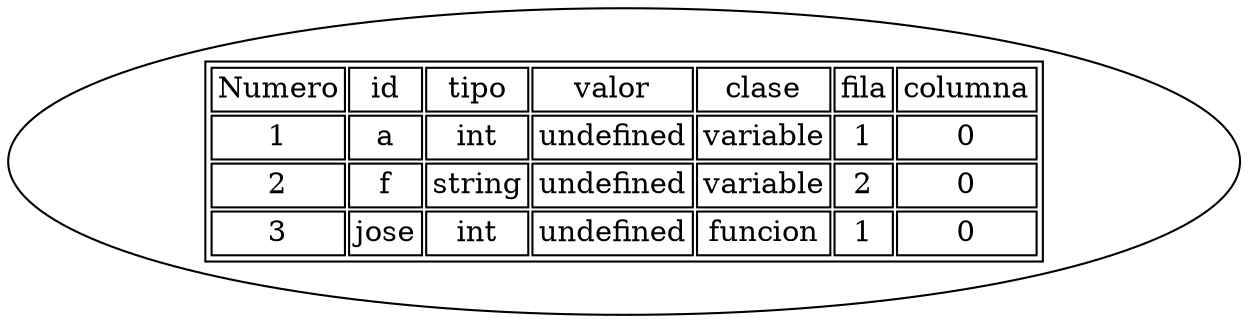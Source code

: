 digraph tabla{ 
    nodo [label=<<TABLE> 
        <TR><TD >Numero</TD><TD>id</TD><TD>tipo</TD><TD>valor</TD><TD>clase</TD><TD>fila</TD><TD>columna</TD></TR><TR><TD>1</TD><TD>a</TD><TD>int</TD><TD>undefined</TD><TD>variable</TD><TD>1</TD><TD>0</TD></TR><TR><TD>2</TD><TD>f</TD><TD>string</TD><TD>undefined</TD><TD>variable</TD><TD>2</TD><TD>0</TD></TR><TR><TD>3</TD><TD>jose</TD><TD>int</TD><TD>undefined</TD><TD>funcion</TD><TD>1</TD><TD>0</TD></TR>
    </TABLE>>];
    }